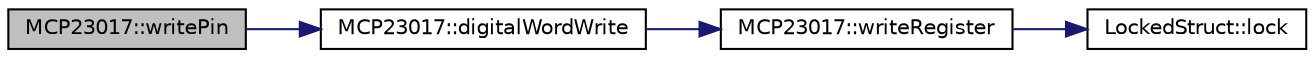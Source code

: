 digraph "MCP23017::writePin"
{
  edge [fontname="Helvetica",fontsize="10",labelfontname="Helvetica",labelfontsize="10"];
  node [fontname="Helvetica",fontsize="10",shape=record];
  rankdir="LR";
  Node83 [label="MCP23017::writePin",height=0.2,width=0.4,color="black", fillcolor="grey75", style="filled", fontcolor="black"];
  Node83 -> Node84 [color="midnightblue",fontsize="10",style="solid",fontname="Helvetica"];
  Node84 [label="MCP23017::digitalWordWrite",height=0.2,width=0.4,color="black", fillcolor="white", style="filled",URL="$class_m_c_p23017.html#a1422a52e107cc99ec72f9069979e1807"];
  Node84 -> Node85 [color="midnightblue",fontsize="10",style="solid",fontname="Helvetica"];
  Node85 [label="MCP23017::writeRegister",height=0.2,width=0.4,color="black", fillcolor="white", style="filled",URL="$class_m_c_p23017.html#ab7e0f3b57f9eee9988689643f59b67d3"];
  Node85 -> Node86 [color="midnightblue",fontsize="10",style="solid",fontname="Helvetica"];
  Node86 [label="LockedStruct::lock",height=0.2,width=0.4,color="black", fillcolor="white", style="filled",URL="$struct_locked_struct.html#aa207b98a1cd6c569a96e7d1d5565478f",tooltip="Lock this struct. "];
}
